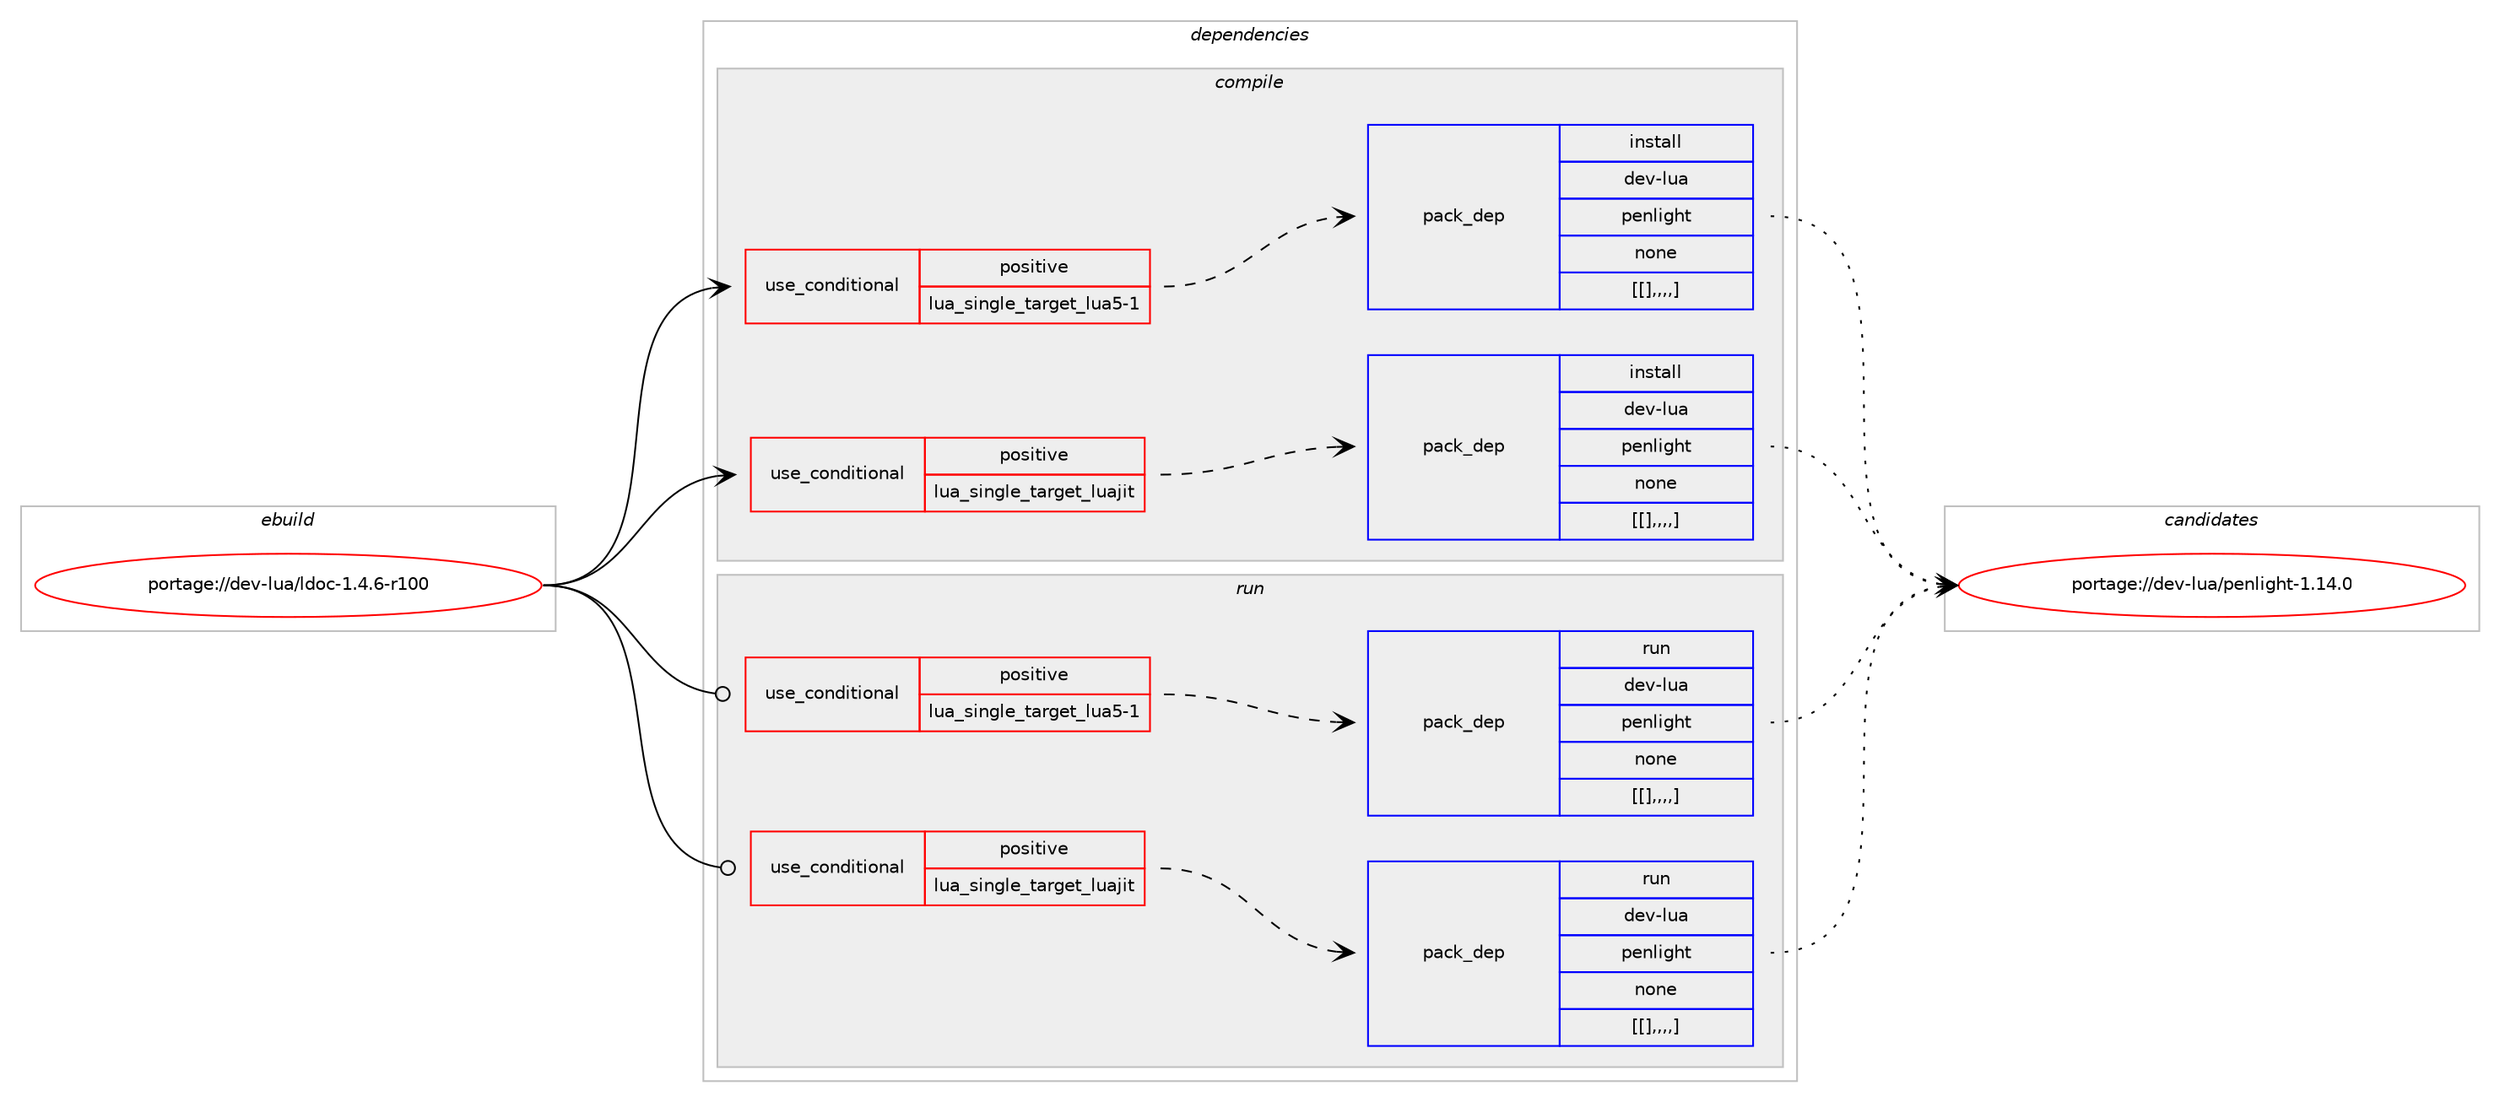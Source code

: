 digraph prolog {

# *************
# Graph options
# *************

newrank=true;
concentrate=true;
compound=true;
graph [rankdir=LR,fontname=Helvetica,fontsize=10,ranksep=1.5];#, ranksep=2.5, nodesep=0.2];
edge  [arrowhead=vee];
node  [fontname=Helvetica,fontsize=10];

# **********
# The ebuild
# **********

subgraph cluster_leftcol {
color=gray;
label=<<i>ebuild</i>>;
id [label="portage://dev-lua/ldoc-1.4.6-r100", color=red, width=4, href="../dev-lua/ldoc-1.4.6-r100.svg"];
}

# ****************
# The dependencies
# ****************

subgraph cluster_midcol {
color=gray;
label=<<i>dependencies</i>>;
subgraph cluster_compile {
fillcolor="#eeeeee";
style=filled;
label=<<i>compile</i>>;
subgraph cond29487 {
dependency117274 [label=<<TABLE BORDER="0" CELLBORDER="1" CELLSPACING="0" CELLPADDING="4"><TR><TD ROWSPAN="3" CELLPADDING="10">use_conditional</TD></TR><TR><TD>positive</TD></TR><TR><TD>lua_single_target_lua5-1</TD></TR></TABLE>>, shape=none, color=red];
subgraph pack86619 {
dependency117275 [label=<<TABLE BORDER="0" CELLBORDER="1" CELLSPACING="0" CELLPADDING="4" WIDTH="220"><TR><TD ROWSPAN="6" CELLPADDING="30">pack_dep</TD></TR><TR><TD WIDTH="110">install</TD></TR><TR><TD>dev-lua</TD></TR><TR><TD>penlight</TD></TR><TR><TD>none</TD></TR><TR><TD>[[],,,,]</TD></TR></TABLE>>, shape=none, color=blue];
}
dependency117274:e -> dependency117275:w [weight=20,style="dashed",arrowhead="vee"];
}
id:e -> dependency117274:w [weight=20,style="solid",arrowhead="vee"];
subgraph cond29488 {
dependency117276 [label=<<TABLE BORDER="0" CELLBORDER="1" CELLSPACING="0" CELLPADDING="4"><TR><TD ROWSPAN="3" CELLPADDING="10">use_conditional</TD></TR><TR><TD>positive</TD></TR><TR><TD>lua_single_target_luajit</TD></TR></TABLE>>, shape=none, color=red];
subgraph pack86620 {
dependency117277 [label=<<TABLE BORDER="0" CELLBORDER="1" CELLSPACING="0" CELLPADDING="4" WIDTH="220"><TR><TD ROWSPAN="6" CELLPADDING="30">pack_dep</TD></TR><TR><TD WIDTH="110">install</TD></TR><TR><TD>dev-lua</TD></TR><TR><TD>penlight</TD></TR><TR><TD>none</TD></TR><TR><TD>[[],,,,]</TD></TR></TABLE>>, shape=none, color=blue];
}
dependency117276:e -> dependency117277:w [weight=20,style="dashed",arrowhead="vee"];
}
id:e -> dependency117276:w [weight=20,style="solid",arrowhead="vee"];
}
subgraph cluster_compileandrun {
fillcolor="#eeeeee";
style=filled;
label=<<i>compile and run</i>>;
}
subgraph cluster_run {
fillcolor="#eeeeee";
style=filled;
label=<<i>run</i>>;
subgraph cond29489 {
dependency117278 [label=<<TABLE BORDER="0" CELLBORDER="1" CELLSPACING="0" CELLPADDING="4"><TR><TD ROWSPAN="3" CELLPADDING="10">use_conditional</TD></TR><TR><TD>positive</TD></TR><TR><TD>lua_single_target_lua5-1</TD></TR></TABLE>>, shape=none, color=red];
subgraph pack86621 {
dependency117279 [label=<<TABLE BORDER="0" CELLBORDER="1" CELLSPACING="0" CELLPADDING="4" WIDTH="220"><TR><TD ROWSPAN="6" CELLPADDING="30">pack_dep</TD></TR><TR><TD WIDTH="110">run</TD></TR><TR><TD>dev-lua</TD></TR><TR><TD>penlight</TD></TR><TR><TD>none</TD></TR><TR><TD>[[],,,,]</TD></TR></TABLE>>, shape=none, color=blue];
}
dependency117278:e -> dependency117279:w [weight=20,style="dashed",arrowhead="vee"];
}
id:e -> dependency117278:w [weight=20,style="solid",arrowhead="odot"];
subgraph cond29490 {
dependency117280 [label=<<TABLE BORDER="0" CELLBORDER="1" CELLSPACING="0" CELLPADDING="4"><TR><TD ROWSPAN="3" CELLPADDING="10">use_conditional</TD></TR><TR><TD>positive</TD></TR><TR><TD>lua_single_target_luajit</TD></TR></TABLE>>, shape=none, color=red];
subgraph pack86622 {
dependency117281 [label=<<TABLE BORDER="0" CELLBORDER="1" CELLSPACING="0" CELLPADDING="4" WIDTH="220"><TR><TD ROWSPAN="6" CELLPADDING="30">pack_dep</TD></TR><TR><TD WIDTH="110">run</TD></TR><TR><TD>dev-lua</TD></TR><TR><TD>penlight</TD></TR><TR><TD>none</TD></TR><TR><TD>[[],,,,]</TD></TR></TABLE>>, shape=none, color=blue];
}
dependency117280:e -> dependency117281:w [weight=20,style="dashed",arrowhead="vee"];
}
id:e -> dependency117280:w [weight=20,style="solid",arrowhead="odot"];
}
}

# **************
# The candidates
# **************

subgraph cluster_choices {
rank=same;
color=gray;
label=<<i>candidates</i>>;

subgraph choice86619 {
color=black;
nodesep=1;
choice10010111845108117974711210111010810510310411645494649524648 [label="portage://dev-lua/penlight-1.14.0", color=red, width=4,href="../dev-lua/penlight-1.14.0.svg"];
dependency117275:e -> choice10010111845108117974711210111010810510310411645494649524648:w [style=dotted,weight="100"];
}
subgraph choice86620 {
color=black;
nodesep=1;
choice10010111845108117974711210111010810510310411645494649524648 [label="portage://dev-lua/penlight-1.14.0", color=red, width=4,href="../dev-lua/penlight-1.14.0.svg"];
dependency117277:e -> choice10010111845108117974711210111010810510310411645494649524648:w [style=dotted,weight="100"];
}
subgraph choice86621 {
color=black;
nodesep=1;
choice10010111845108117974711210111010810510310411645494649524648 [label="portage://dev-lua/penlight-1.14.0", color=red, width=4,href="../dev-lua/penlight-1.14.0.svg"];
dependency117279:e -> choice10010111845108117974711210111010810510310411645494649524648:w [style=dotted,weight="100"];
}
subgraph choice86622 {
color=black;
nodesep=1;
choice10010111845108117974711210111010810510310411645494649524648 [label="portage://dev-lua/penlight-1.14.0", color=red, width=4,href="../dev-lua/penlight-1.14.0.svg"];
dependency117281:e -> choice10010111845108117974711210111010810510310411645494649524648:w [style=dotted,weight="100"];
}
}

}
